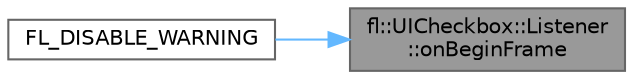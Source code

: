 digraph "fl::UICheckbox::Listener::onBeginFrame"
{
 // INTERACTIVE_SVG=YES
 // LATEX_PDF_SIZE
  bgcolor="transparent";
  edge [fontname=Helvetica,fontsize=10,labelfontname=Helvetica,labelfontsize=10];
  node [fontname=Helvetica,fontsize=10,shape=box,height=0.2,width=0.4];
  rankdir="RL";
  Node1 [id="Node000001",label="fl::UICheckbox::Listener\l::onBeginFrame",height=0.2,width=0.4,color="gray40", fillcolor="grey60", style="filled", fontcolor="black",tooltip=" "];
  Node1 -> Node2 [id="edge1_Node000001_Node000002",dir="back",color="steelblue1",style="solid",tooltip=" "];
  Node2 [id="Node000002",label="FL_DISABLE_WARNING",height=0.2,width=0.4,color="grey40", fillcolor="white", style="filled",URL="$d4/d38/ui_8cpp_ade8043ede62066d1f4666a7eece358d1.html#ade8043ede62066d1f4666a7eece358d1",tooltip=" "];
}
